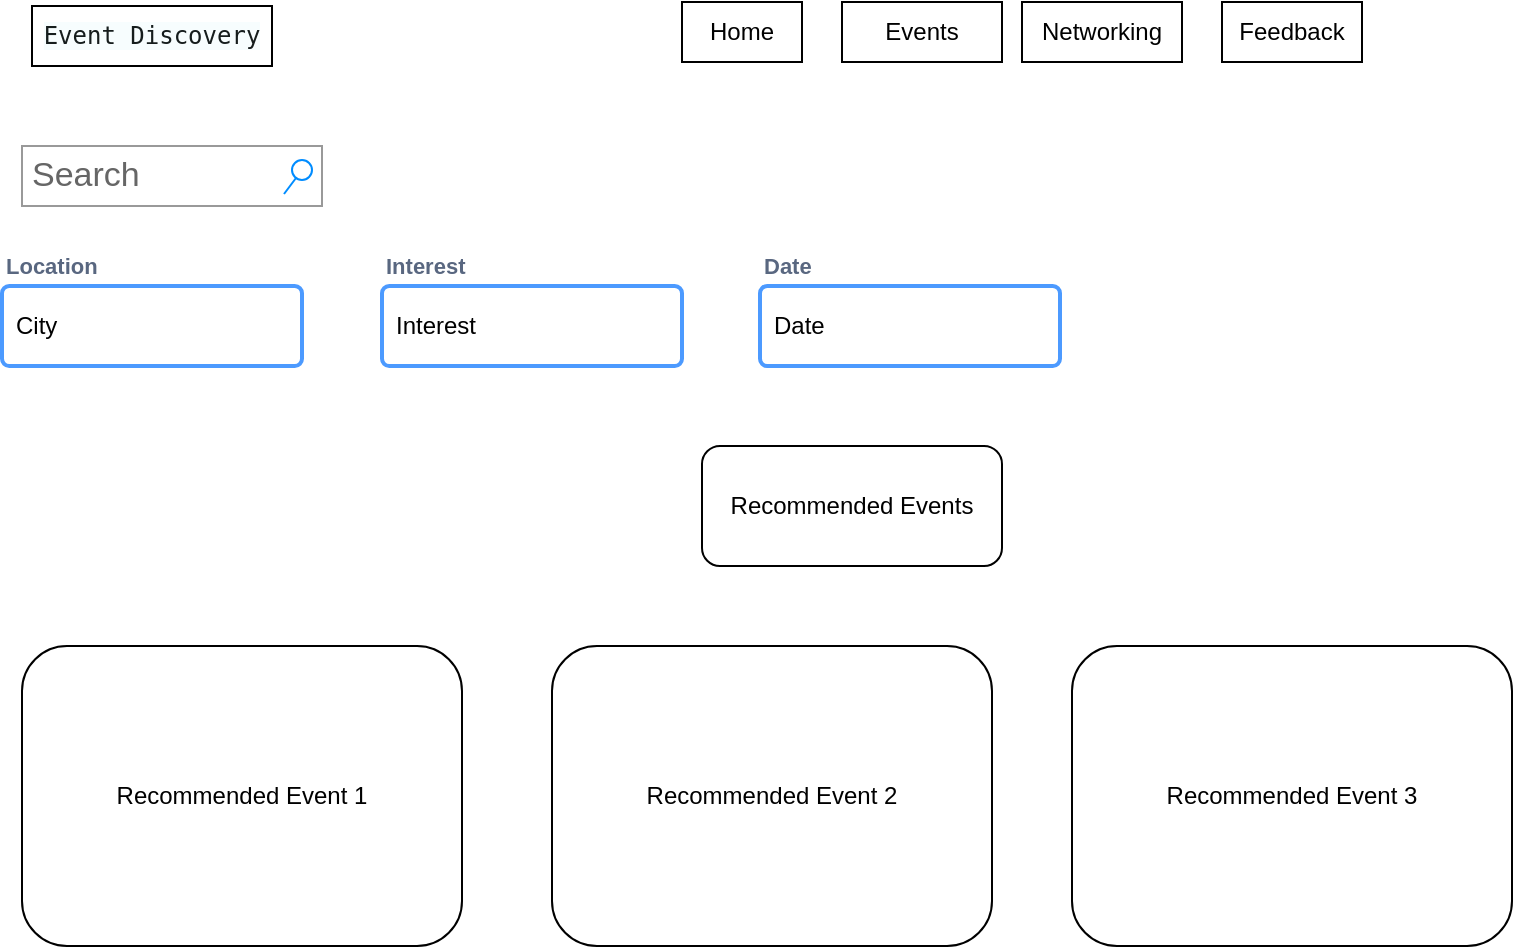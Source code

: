 <mxfile version="26.2.8">
  <diagram name="Page-1" id="6Z3D66kO2fEPmdgvLYqb">
    <mxGraphModel dx="1414" dy="795" grid="1" gridSize="10" guides="1" tooltips="1" connect="1" arrows="1" fold="1" page="1" pageScale="1" pageWidth="850" pageHeight="1100" math="0" shadow="0">
      <root>
        <mxCell id="0" />
        <mxCell id="1" parent="0" />
        <mxCell id="M1Bfj3k5ixlPy_hFVzYK-1" value="Home" style="rounded=0;whiteSpace=wrap;html=1;" parent="1" vertex="1">
          <mxGeometry x="380" y="28" width="60" height="30" as="geometry" />
        </mxCell>
        <mxCell id="M1Bfj3k5ixlPy_hFVzYK-2" value="Events" style="rounded=0;whiteSpace=wrap;html=1;" parent="1" vertex="1">
          <mxGeometry x="460" y="28" width="80" height="30" as="geometry" />
        </mxCell>
        <mxCell id="M1Bfj3k5ixlPy_hFVzYK-3" value="Networking" style="rounded=0;whiteSpace=wrap;html=1;" parent="1" vertex="1">
          <mxGeometry x="550" y="28" width="80" height="30" as="geometry" />
        </mxCell>
        <mxCell id="M1Bfj3k5ixlPy_hFVzYK-4" value="Feedback" style="rounded=0;whiteSpace=wrap;html=1;" parent="1" vertex="1">
          <mxGeometry x="650" y="28" width="70" height="30" as="geometry" />
        </mxCell>
        <mxCell id="M1Bfj3k5ixlPy_hFVzYK-5" value="Home" style="rounded=0;whiteSpace=wrap;html=1;" parent="1" vertex="1">
          <mxGeometry x="380" y="28" width="60" height="30" as="geometry" />
        </mxCell>
        <mxCell id="M1Bfj3k5ixlPy_hFVzYK-6" value="&lt;span style=&quot;color: rgb(22, 29, 29); font-family: monospace; text-align: left; white-space-collapse: preserve; background-color: rgb(247, 253, 254);&quot;&gt;Event Discovery&lt;/span&gt;" style="rounded=0;whiteSpace=wrap;html=1;" parent="1" vertex="1">
          <mxGeometry x="55" y="30" width="120" height="30" as="geometry" />
        </mxCell>
        <mxCell id="IhUWwJrpiB_i0VQ-KagD-1" value="Search" style="strokeWidth=1;shadow=0;dashed=0;align=center;html=1;shape=mxgraph.mockup.forms.searchBox;strokeColor=#999999;mainText=;strokeColor2=#008cff;fontColor=#666666;fontSize=17;align=left;spacingLeft=3;whiteSpace=wrap;" vertex="1" parent="1">
          <mxGeometry x="50" y="100" width="150" height="30" as="geometry" />
        </mxCell>
        <mxCell id="IhUWwJrpiB_i0VQ-KagD-2" value="Recommended Events" style="rounded=1;whiteSpace=wrap;html=1;" vertex="1" parent="1">
          <mxGeometry x="390" y="250" width="150" height="60" as="geometry" />
        </mxCell>
        <mxCell id="IhUWwJrpiB_i0VQ-KagD-7" value="Location" style="fillColor=none;strokeColor=none;html=1;fontSize=11;fontStyle=0;align=left;fontColor=#596780;fontStyle=1;fontSize=11" vertex="1" parent="1">
          <mxGeometry x="40" y="150" width="150" height="20" as="geometry" />
        </mxCell>
        <mxCell id="IhUWwJrpiB_i0VQ-KagD-8" value="City" style="rounded=1;arcSize=9;align=left;spacingLeft=5;strokeColor=#4C9AFF;html=1;strokeWidth=2;fontSize=12" vertex="1" parent="1">
          <mxGeometry x="40" y="170" width="150" height="40" as="geometry" />
        </mxCell>
        <mxCell id="IhUWwJrpiB_i0VQ-KagD-9" value="Interest" style="rounded=1;arcSize=9;align=left;spacingLeft=5;strokeColor=#4C9AFF;html=1;strokeWidth=2;fontSize=12" vertex="1" parent="1">
          <mxGeometry x="230" y="170" width="150" height="40" as="geometry" />
        </mxCell>
        <mxCell id="IhUWwJrpiB_i0VQ-KagD-10" value="Interest" style="fillColor=none;strokeColor=none;html=1;fontSize=11;fontStyle=0;align=left;fontColor=#596780;fontStyle=1;fontSize=11" vertex="1" parent="1">
          <mxGeometry x="230" y="150" width="150" height="20" as="geometry" />
        </mxCell>
        <mxCell id="IhUWwJrpiB_i0VQ-KagD-11" value="Date" style="rounded=1;arcSize=9;align=left;spacingLeft=5;strokeColor=#4C9AFF;html=1;strokeWidth=2;fontSize=12" vertex="1" parent="1">
          <mxGeometry x="419" y="170" width="150" height="40" as="geometry" />
        </mxCell>
        <mxCell id="IhUWwJrpiB_i0VQ-KagD-12" value="Date" style="fillColor=none;strokeColor=none;html=1;fontSize=11;fontStyle=0;align=left;fontColor=#596780;fontStyle=1;fontSize=11" vertex="1" parent="1">
          <mxGeometry x="419" y="150" width="150" height="20" as="geometry" />
        </mxCell>
        <mxCell id="IhUWwJrpiB_i0VQ-KagD-14" value="Recommended Event 1" style="rounded=1;whiteSpace=wrap;html=1;" vertex="1" parent="1">
          <mxGeometry x="50" y="350" width="220" height="150" as="geometry" />
        </mxCell>
        <mxCell id="IhUWwJrpiB_i0VQ-KagD-15" value="Recommended Event 2" style="rounded=1;whiteSpace=wrap;html=1;" vertex="1" parent="1">
          <mxGeometry x="315" y="350" width="220" height="150" as="geometry" />
        </mxCell>
        <mxCell id="IhUWwJrpiB_i0VQ-KagD-16" value="Recommended Event 3" style="rounded=1;whiteSpace=wrap;html=1;" vertex="1" parent="1">
          <mxGeometry x="575" y="350" width="220" height="150" as="geometry" />
        </mxCell>
      </root>
    </mxGraphModel>
  </diagram>
</mxfile>
